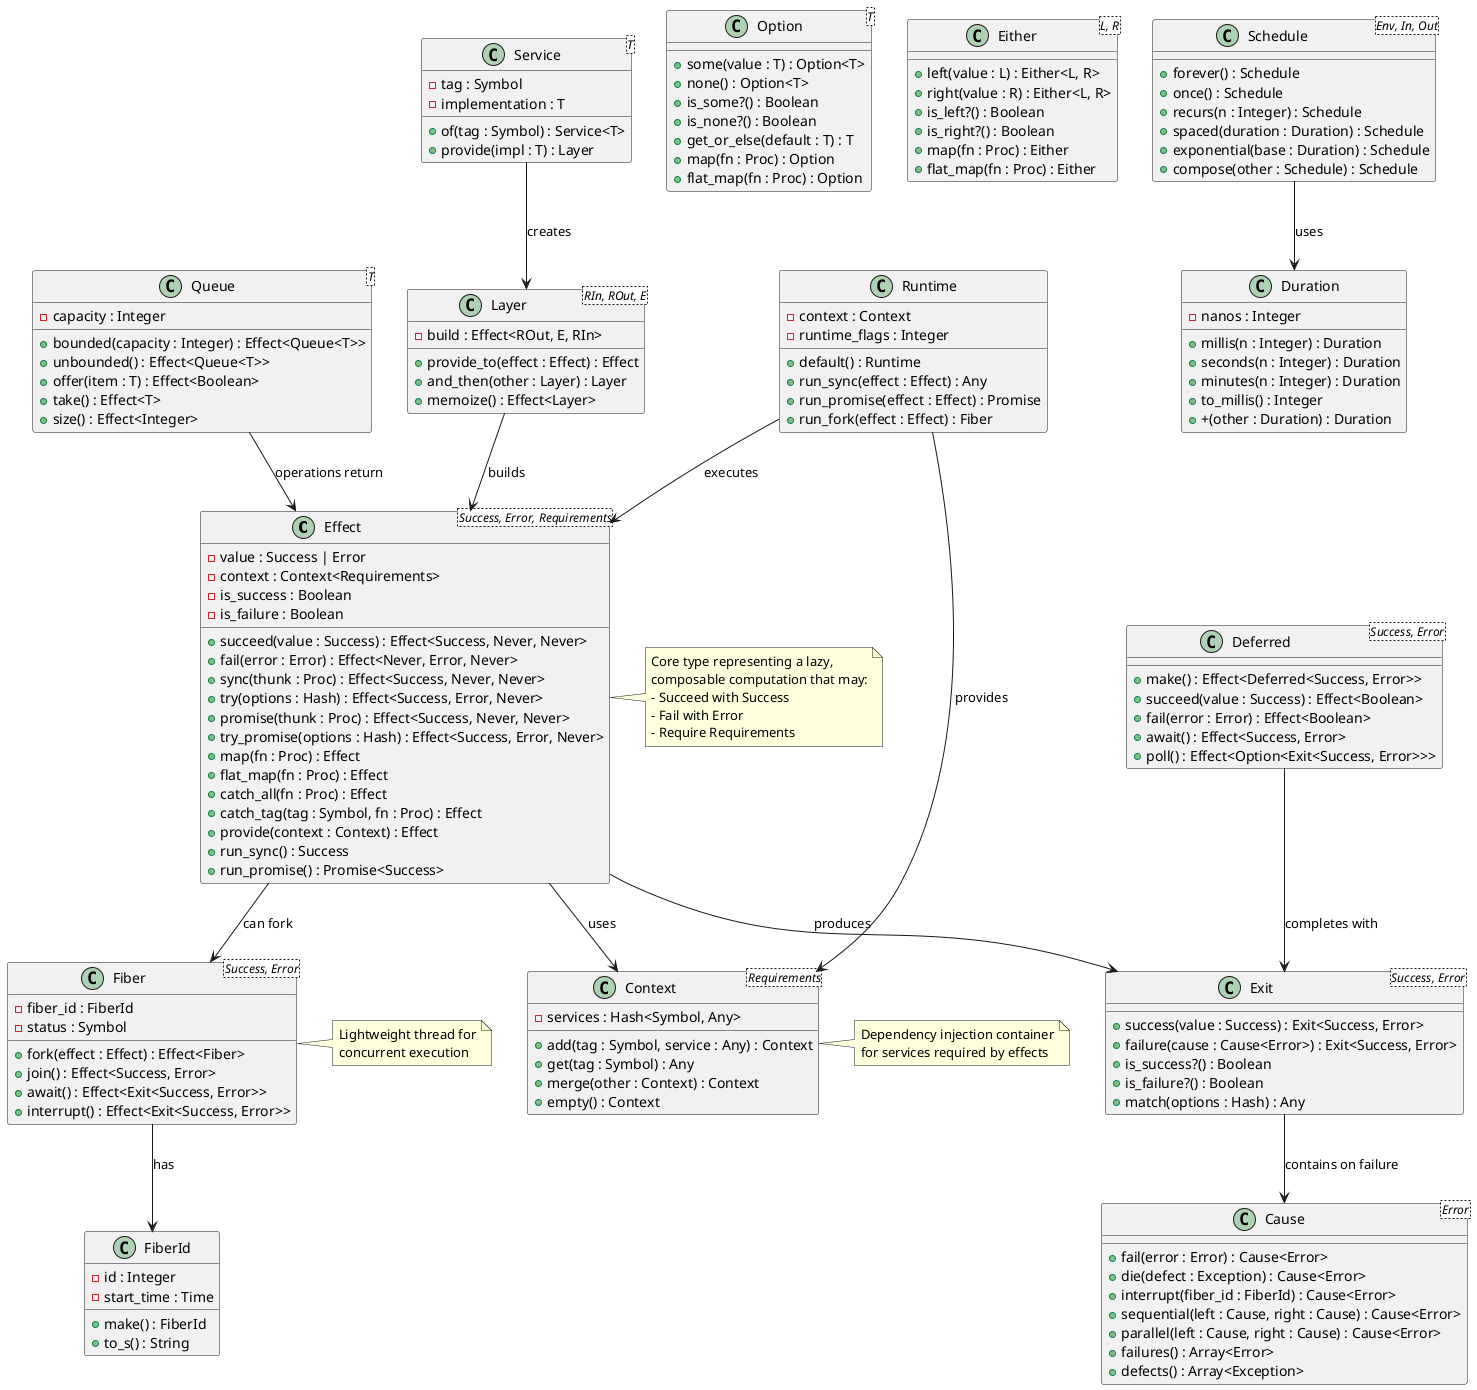 @startuml ruby-effect-class-diagram

' Core Effect class
class Effect<Success, Error, Requirements> {
  - value : Success | Error
  - context : Context<Requirements>
  - is_success : Boolean
  - is_failure : Boolean
  + succeed(value : Success) : Effect<Success, Never, Never>
  + fail(error : Error) : Effect<Never, Error, Never>
  + sync(thunk : Proc) : Effect<Success, Never, Never>
  + try(options : Hash) : Effect<Success, Error, Never>
  + promise(thunk : Proc) : Effect<Success, Never, Never>
  + try_promise(options : Hash) : Effect<Success, Error, Never>
  + map(fn : Proc) : Effect
  + flat_map(fn : Proc) : Effect
  + catch_all(fn : Proc) : Effect
  + catch_tag(tag : Symbol, fn : Proc) : Effect
  + provide(context : Context) : Effect
  + run_sync() : Success
  + run_promise() : Promise<Success>
}

' Context for dependency injection
class Context<Requirements> {
  - services : Hash<Symbol, Any>
  + add(tag : Symbol, service : Any) : Context
  + get(tag : Symbol) : Any
  + merge(other : Context) : Context
  + empty() : Context
}

' Service interface for dependency injection
class Service<T> {
  - tag : Symbol
  - implementation : T
  + of(tag : Symbol) : Service<T>
  + provide(impl : T) : Layer
}

' Layer for building service dependencies
class Layer<RIn, ROut, E> {
  - build : Effect<ROut, E, RIn>
  + provide_to(effect : Effect) : Effect
  + and_then(other : Layer) : Layer
  + memoize() : Effect<Layer>
}

' Exit type representing the result of an effect
class Exit<Success, Error> {
  + success(value : Success) : Exit<Success, Error>
  + failure(cause : Cause<Error>) : Exit<Success, Error>
  + is_success?() : Boolean
  + is_failure?() : Boolean
  + match(options : Hash) : Any
}

' Cause for error tracking
class Cause<Error> {
  + fail(error : Error) : Cause<Error>
  + die(defect : Exception) : Cause<Error>
  + interrupt(fiber_id : FiberId) : Cause<Error>
  + sequential(left : Cause, right : Cause) : Cause<Error>
  + parallel(left : Cause, right : Cause) : Cause<Error>
  + failures() : Array<Error>
  + defects() : Array<Exception>
}

' Fiber for concurrency
class Fiber<Success, Error> {
  - fiber_id : FiberId
  - status : Symbol
  + fork(effect : Effect) : Effect<Fiber>
  + join() : Effect<Success, Error>
  + await() : Effect<Exit<Success, Error>>
  + interrupt() : Effect<Exit<Success, Error>>
}

' FiberId for fiber identification
class FiberId {
  - id : Integer
  - start_time : Time
  + make() : FiberId
  + to_s() : String
}

' Deferred for fiber communication
class Deferred<Success, Error> {
  + make() : Effect<Deferred<Success, Error>>
  + succeed(value : Success) : Effect<Boolean>
  + fail(error : Error) : Effect<Boolean>
  + await() : Effect<Success, Error>
  + poll() : Effect<Option<Exit<Success, Error>>>
}

' Queue for concurrent data structures
class Queue<T> {
  - capacity : Integer
  + bounded(capacity : Integer) : Effect<Queue<T>>
  + unbounded() : Effect<Queue<T>>
  + offer(item : T) : Effect<Boolean>
  + take() : Effect<T>
  + size() : Effect<Integer>
}

' Option type for optional values
class Option<T> {
  + some(value : T) : Option<T>
  + none() : Option<T>
  + is_some?() : Boolean
  + is_none?() : Boolean
  + get_or_else(default : T) : T
  + map(fn : Proc) : Option
  + flat_map(fn : Proc) : Option
}

' Either type for error handling
class Either<L, R> {
  + left(value : L) : Either<L, R>
  + right(value : R) : Either<L, R>
  + is_left?() : Boolean
  + is_right?() : Boolean
  + map(fn : Proc) : Either
  + flat_map(fn : Proc) : Either
}

' Schedule for retrying and repetition
class Schedule<Env, In, Out> {
  + forever() : Schedule
  + once() : Schedule
  + recurs(n : Integer) : Schedule
  + spaced(duration : Duration) : Schedule
  + exponential(base : Duration) : Schedule
  + compose(other : Schedule) : Schedule
}

' Duration for time handling
class Duration {
  - nanos : Integer
  + millis(n : Integer) : Duration
  + seconds(n : Integer) : Duration
  + minutes(n : Integer) : Duration
  + to_millis() : Integer
  + +(other : Duration) : Duration
}

' Runtime for executing effects
class Runtime {
  - context : Context
  - runtime_flags : Integer
  + default() : Runtime
  + run_sync(effect : Effect) : Any
  + run_promise(effect : Effect) : Promise
  + run_fork(effect : Effect) : Fiber
}

' Relationships
Effect --> Context : uses
Effect --> Exit : produces
Effect --> Fiber : can fork
Exit --> Cause : contains on failure
Fiber --> FiberId : has
Service --> Layer : creates
Layer --> Effect : builds
Deferred --> Exit : completes with
Queue --> Effect : operations return
Schedule --> Duration : uses
Runtime --> Effect : executes
Runtime --> Context : provides

note right of Effect
  Core type representing a lazy,
  composable computation that may:
  - Succeed with Success
  - Fail with Error
  - Require Requirements
end note

note right of Context
  Dependency injection container
  for services required by effects
end note

note right of Fiber
  Lightweight thread for
  concurrent execution
end note

@enduml

